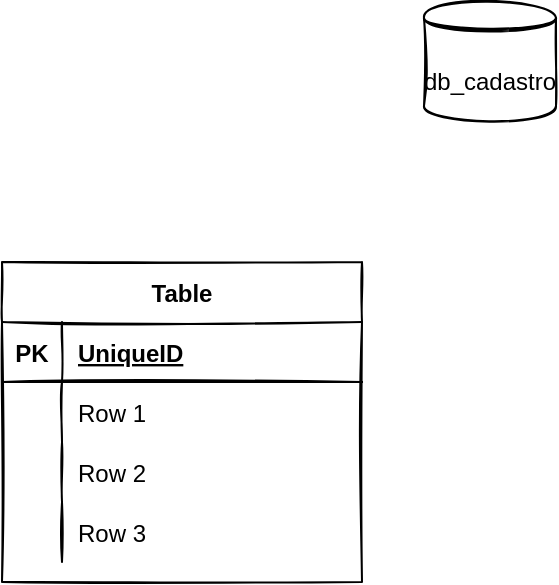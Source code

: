 <mxfile version="17.1.4" type="github">
  <diagram id="ystq-TzeyaV19WUk0Caa" name="Page-1">
    <mxGraphModel dx="868" dy="482" grid="1" gridSize="10" guides="1" tooltips="1" connect="1" arrows="1" fold="1" page="1" pageScale="1" pageWidth="827" pageHeight="1169" math="0" shadow="0">
      <root>
        <mxCell id="0" />
        <mxCell id="1" parent="0" />
        <mxCell id="G43OWz6By-q8pKGwPt1V-1" value="Table" style="shape=table;startSize=30;container=1;collapsible=1;childLayout=tableLayout;fixedRows=1;rowLines=0;fontStyle=1;align=center;resizeLast=1;sketch=1;" vertex="1" parent="1">
          <mxGeometry x="170" y="170" width="180" height="160" as="geometry" />
        </mxCell>
        <mxCell id="G43OWz6By-q8pKGwPt1V-2" value="" style="shape=tableRow;horizontal=0;startSize=0;swimlaneHead=0;swimlaneBody=0;fillColor=none;collapsible=0;dropTarget=0;points=[[0,0.5],[1,0.5]];portConstraint=eastwest;top=0;left=0;right=0;bottom=1;sketch=1;" vertex="1" parent="G43OWz6By-q8pKGwPt1V-1">
          <mxGeometry y="30" width="180" height="30" as="geometry" />
        </mxCell>
        <mxCell id="G43OWz6By-q8pKGwPt1V-3" value="PK" style="shape=partialRectangle;connectable=0;fillColor=none;top=0;left=0;bottom=0;right=0;fontStyle=1;overflow=hidden;sketch=1;" vertex="1" parent="G43OWz6By-q8pKGwPt1V-2">
          <mxGeometry width="30" height="30" as="geometry">
            <mxRectangle width="30" height="30" as="alternateBounds" />
          </mxGeometry>
        </mxCell>
        <mxCell id="G43OWz6By-q8pKGwPt1V-4" value="UniqueID" style="shape=partialRectangle;connectable=0;fillColor=none;top=0;left=0;bottom=0;right=0;align=left;spacingLeft=6;fontStyle=5;overflow=hidden;sketch=1;" vertex="1" parent="G43OWz6By-q8pKGwPt1V-2">
          <mxGeometry x="30" width="150" height="30" as="geometry">
            <mxRectangle width="150" height="30" as="alternateBounds" />
          </mxGeometry>
        </mxCell>
        <mxCell id="G43OWz6By-q8pKGwPt1V-5" value="" style="shape=tableRow;horizontal=0;startSize=0;swimlaneHead=0;swimlaneBody=0;fillColor=none;collapsible=0;dropTarget=0;points=[[0,0.5],[1,0.5]];portConstraint=eastwest;top=0;left=0;right=0;bottom=0;sketch=1;" vertex="1" parent="G43OWz6By-q8pKGwPt1V-1">
          <mxGeometry y="60" width="180" height="30" as="geometry" />
        </mxCell>
        <mxCell id="G43OWz6By-q8pKGwPt1V-6" value="" style="shape=partialRectangle;connectable=0;fillColor=none;top=0;left=0;bottom=0;right=0;editable=1;overflow=hidden;sketch=1;" vertex="1" parent="G43OWz6By-q8pKGwPt1V-5">
          <mxGeometry width="30" height="30" as="geometry">
            <mxRectangle width="30" height="30" as="alternateBounds" />
          </mxGeometry>
        </mxCell>
        <mxCell id="G43OWz6By-q8pKGwPt1V-7" value="Row 1" style="shape=partialRectangle;connectable=0;fillColor=none;top=0;left=0;bottom=0;right=0;align=left;spacingLeft=6;overflow=hidden;sketch=1;" vertex="1" parent="G43OWz6By-q8pKGwPt1V-5">
          <mxGeometry x="30" width="150" height="30" as="geometry">
            <mxRectangle width="150" height="30" as="alternateBounds" />
          </mxGeometry>
        </mxCell>
        <mxCell id="G43OWz6By-q8pKGwPt1V-8" value="" style="shape=tableRow;horizontal=0;startSize=0;swimlaneHead=0;swimlaneBody=0;fillColor=none;collapsible=0;dropTarget=0;points=[[0,0.5],[1,0.5]];portConstraint=eastwest;top=0;left=0;right=0;bottom=0;sketch=1;" vertex="1" parent="G43OWz6By-q8pKGwPt1V-1">
          <mxGeometry y="90" width="180" height="30" as="geometry" />
        </mxCell>
        <mxCell id="G43OWz6By-q8pKGwPt1V-9" value="" style="shape=partialRectangle;connectable=0;fillColor=none;top=0;left=0;bottom=0;right=0;editable=1;overflow=hidden;sketch=1;" vertex="1" parent="G43OWz6By-q8pKGwPt1V-8">
          <mxGeometry width="30" height="30" as="geometry">
            <mxRectangle width="30" height="30" as="alternateBounds" />
          </mxGeometry>
        </mxCell>
        <mxCell id="G43OWz6By-q8pKGwPt1V-10" value="Row 2" style="shape=partialRectangle;connectable=0;fillColor=none;top=0;left=0;bottom=0;right=0;align=left;spacingLeft=6;overflow=hidden;sketch=1;" vertex="1" parent="G43OWz6By-q8pKGwPt1V-8">
          <mxGeometry x="30" width="150" height="30" as="geometry">
            <mxRectangle width="150" height="30" as="alternateBounds" />
          </mxGeometry>
        </mxCell>
        <mxCell id="G43OWz6By-q8pKGwPt1V-11" value="" style="shape=tableRow;horizontal=0;startSize=0;swimlaneHead=0;swimlaneBody=0;fillColor=none;collapsible=0;dropTarget=0;points=[[0,0.5],[1,0.5]];portConstraint=eastwest;top=0;left=0;right=0;bottom=0;sketch=1;" vertex="1" parent="G43OWz6By-q8pKGwPt1V-1">
          <mxGeometry y="120" width="180" height="30" as="geometry" />
        </mxCell>
        <mxCell id="G43OWz6By-q8pKGwPt1V-12" value="" style="shape=partialRectangle;connectable=0;fillColor=none;top=0;left=0;bottom=0;right=0;editable=1;overflow=hidden;sketch=1;" vertex="1" parent="G43OWz6By-q8pKGwPt1V-11">
          <mxGeometry width="30" height="30" as="geometry">
            <mxRectangle width="30" height="30" as="alternateBounds" />
          </mxGeometry>
        </mxCell>
        <mxCell id="G43OWz6By-q8pKGwPt1V-13" value="Row 3" style="shape=partialRectangle;connectable=0;fillColor=none;top=0;left=0;bottom=0;right=0;align=left;spacingLeft=6;overflow=hidden;sketch=1;" vertex="1" parent="G43OWz6By-q8pKGwPt1V-11">
          <mxGeometry x="30" width="150" height="30" as="geometry">
            <mxRectangle width="150" height="30" as="alternateBounds" />
          </mxGeometry>
        </mxCell>
        <mxCell id="G43OWz6By-q8pKGwPt1V-15" value="db_cadastro" style="shape=datastore;whiteSpace=wrap;html=1;sketch=1;" vertex="1" parent="1">
          <mxGeometry x="381" y="40" width="66" height="60" as="geometry" />
        </mxCell>
      </root>
    </mxGraphModel>
  </diagram>
</mxfile>
